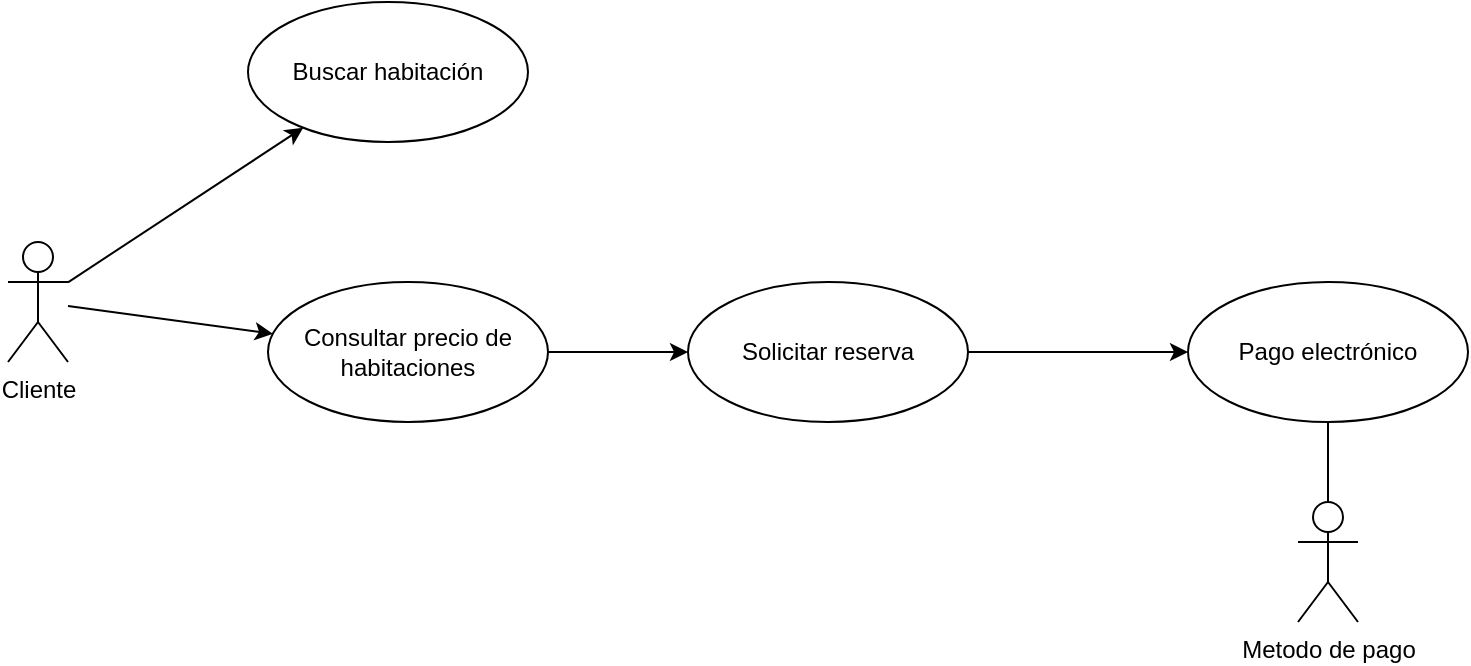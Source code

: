 <mxfile>
    <diagram id="TpJAPmC7e7kiTyyjaKpj" name="Page-1">
        <mxGraphModel dx="1130" dy="523" grid="1" gridSize="10" guides="1" tooltips="1" connect="1" arrows="1" fold="1" page="1" pageScale="1" pageWidth="850" pageHeight="1100" math="0" shadow="0">
            <root>
                <mxCell id="0"/>
                <mxCell id="1" parent="0"/>
                <mxCell id="4" style="edgeStyle=none;html=1;" edge="1" parent="1" source="2" target="3">
                    <mxGeometry relative="1" as="geometry"/>
                </mxCell>
                <mxCell id="12" style="edgeStyle=none;html=1;" edge="1" parent="1" source="2" target="11">
                    <mxGeometry relative="1" as="geometry"/>
                </mxCell>
                <mxCell id="2" value="Cliente" style="shape=umlActor;verticalLabelPosition=bottom;verticalAlign=top;html=1;" vertex="1" parent="1">
                    <mxGeometry x="10" y="160" width="30" height="60" as="geometry"/>
                </mxCell>
                <mxCell id="3" value="Buscar habitación" style="ellipse;whiteSpace=wrap;html=1;" vertex="1" parent="1">
                    <mxGeometry x="130" y="40" width="140" height="70" as="geometry"/>
                </mxCell>
                <mxCell id="16" style="edgeStyle=none;html=1;" edge="1" parent="1" source="5" target="7">
                    <mxGeometry relative="1" as="geometry"/>
                </mxCell>
                <mxCell id="5" value="Solicitar reserva" style="ellipse;whiteSpace=wrap;html=1;" vertex="1" parent="1">
                    <mxGeometry x="350" y="180" width="140" height="70" as="geometry"/>
                </mxCell>
                <mxCell id="17" style="edgeStyle=none;html=1;" edge="1" parent="1" source="7">
                    <mxGeometry relative="1" as="geometry">
                        <mxPoint x="670" y="300" as="targetPoint"/>
                    </mxGeometry>
                </mxCell>
                <mxCell id="7" value="Pago electrónico" style="ellipse;whiteSpace=wrap;html=1;" vertex="1" parent="1">
                    <mxGeometry x="600" y="180" width="140" height="70" as="geometry"/>
                </mxCell>
                <mxCell id="13" style="edgeStyle=none;html=1;" edge="1" parent="1" source="11" target="5">
                    <mxGeometry relative="1" as="geometry"/>
                </mxCell>
                <mxCell id="11" value="Consultar precio de habitaciones" style="ellipse;whiteSpace=wrap;html=1;" vertex="1" parent="1">
                    <mxGeometry x="140" y="180" width="140" height="70" as="geometry"/>
                </mxCell>
                <mxCell id="18" value="Metodo de pago" style="shape=umlActor;verticalLabelPosition=bottom;verticalAlign=top;html=1;" vertex="1" parent="1">
                    <mxGeometry x="655" y="290" width="30" height="60" as="geometry"/>
                </mxCell>
            </root>
        </mxGraphModel>
    </diagram>
</mxfile>